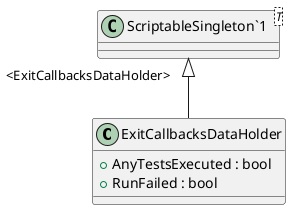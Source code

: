 @startuml
class ExitCallbacksDataHolder {
    + AnyTestsExecuted : bool
    + RunFailed : bool
}
class "ScriptableSingleton`1"<T> {
}
"ScriptableSingleton`1" "<ExitCallbacksDataHolder>" <|-- ExitCallbacksDataHolder
@enduml
